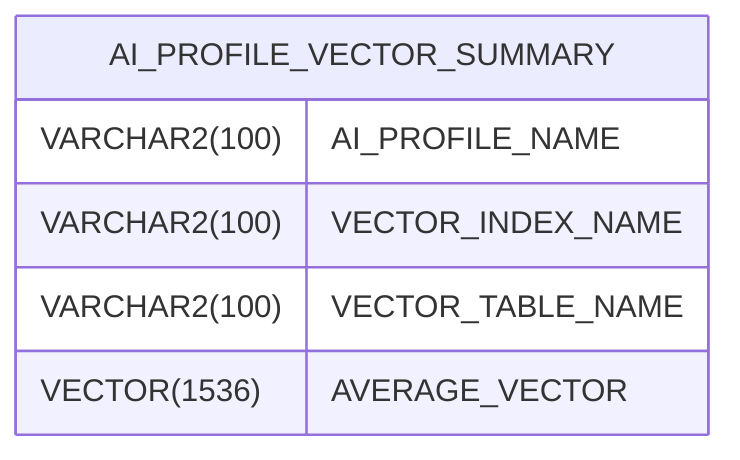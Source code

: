erDiagram
    AI_PROFILE_VECTOR_SUMMARY {
        VARCHAR2(100) AI_PROFILE_NAME 
        VARCHAR2(100) VECTOR_INDEX_NAME 
        VARCHAR2(100) VECTOR_TABLE_NAME 
        VECTOR(1536) AVERAGE_VECTOR 
    }